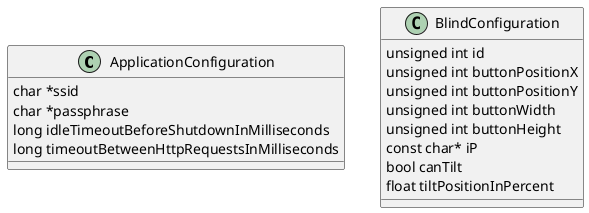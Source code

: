 @startuml Configuration

class ApplicationConfiguration {
    char *ssid
    char *passphrase
    long idleTimeoutBeforeShutdownInMilliseconds
    long timeoutBetweenHttpRequestsInMilliseconds
}

class BlindConfiguration {
    unsigned int id
    unsigned int buttonPositionX
    unsigned int buttonPositionY
    unsigned int buttonWidth
    unsigned int buttonHeight
    const char* iP
    bool canTilt
    float tiltPositionInPercent
}

@enduml
